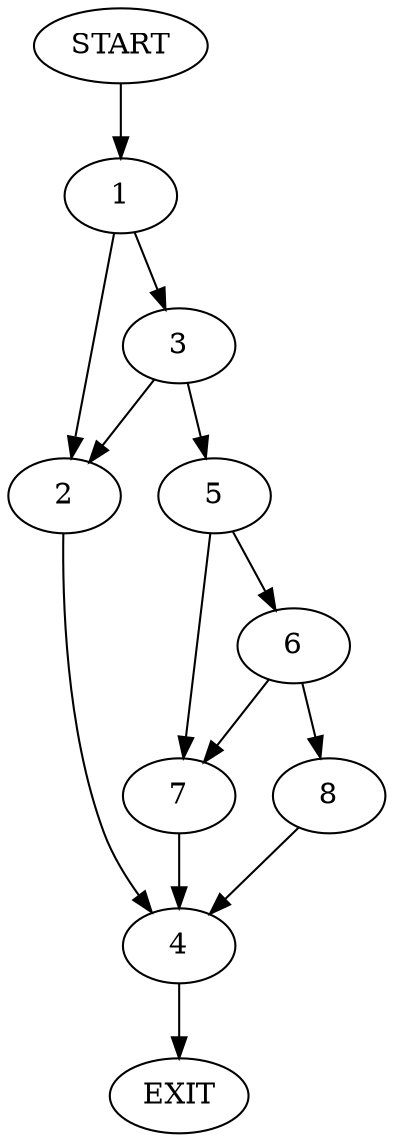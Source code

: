 digraph {
0 [label="START"]
9 [label="EXIT"]
0 -> 1
1 -> 2
1 -> 3
2 -> 4
3 -> 2
3 -> 5
5 -> 6
5 -> 7
4 -> 9
6 -> 7
6 -> 8
7 -> 4
8 -> 4
}
